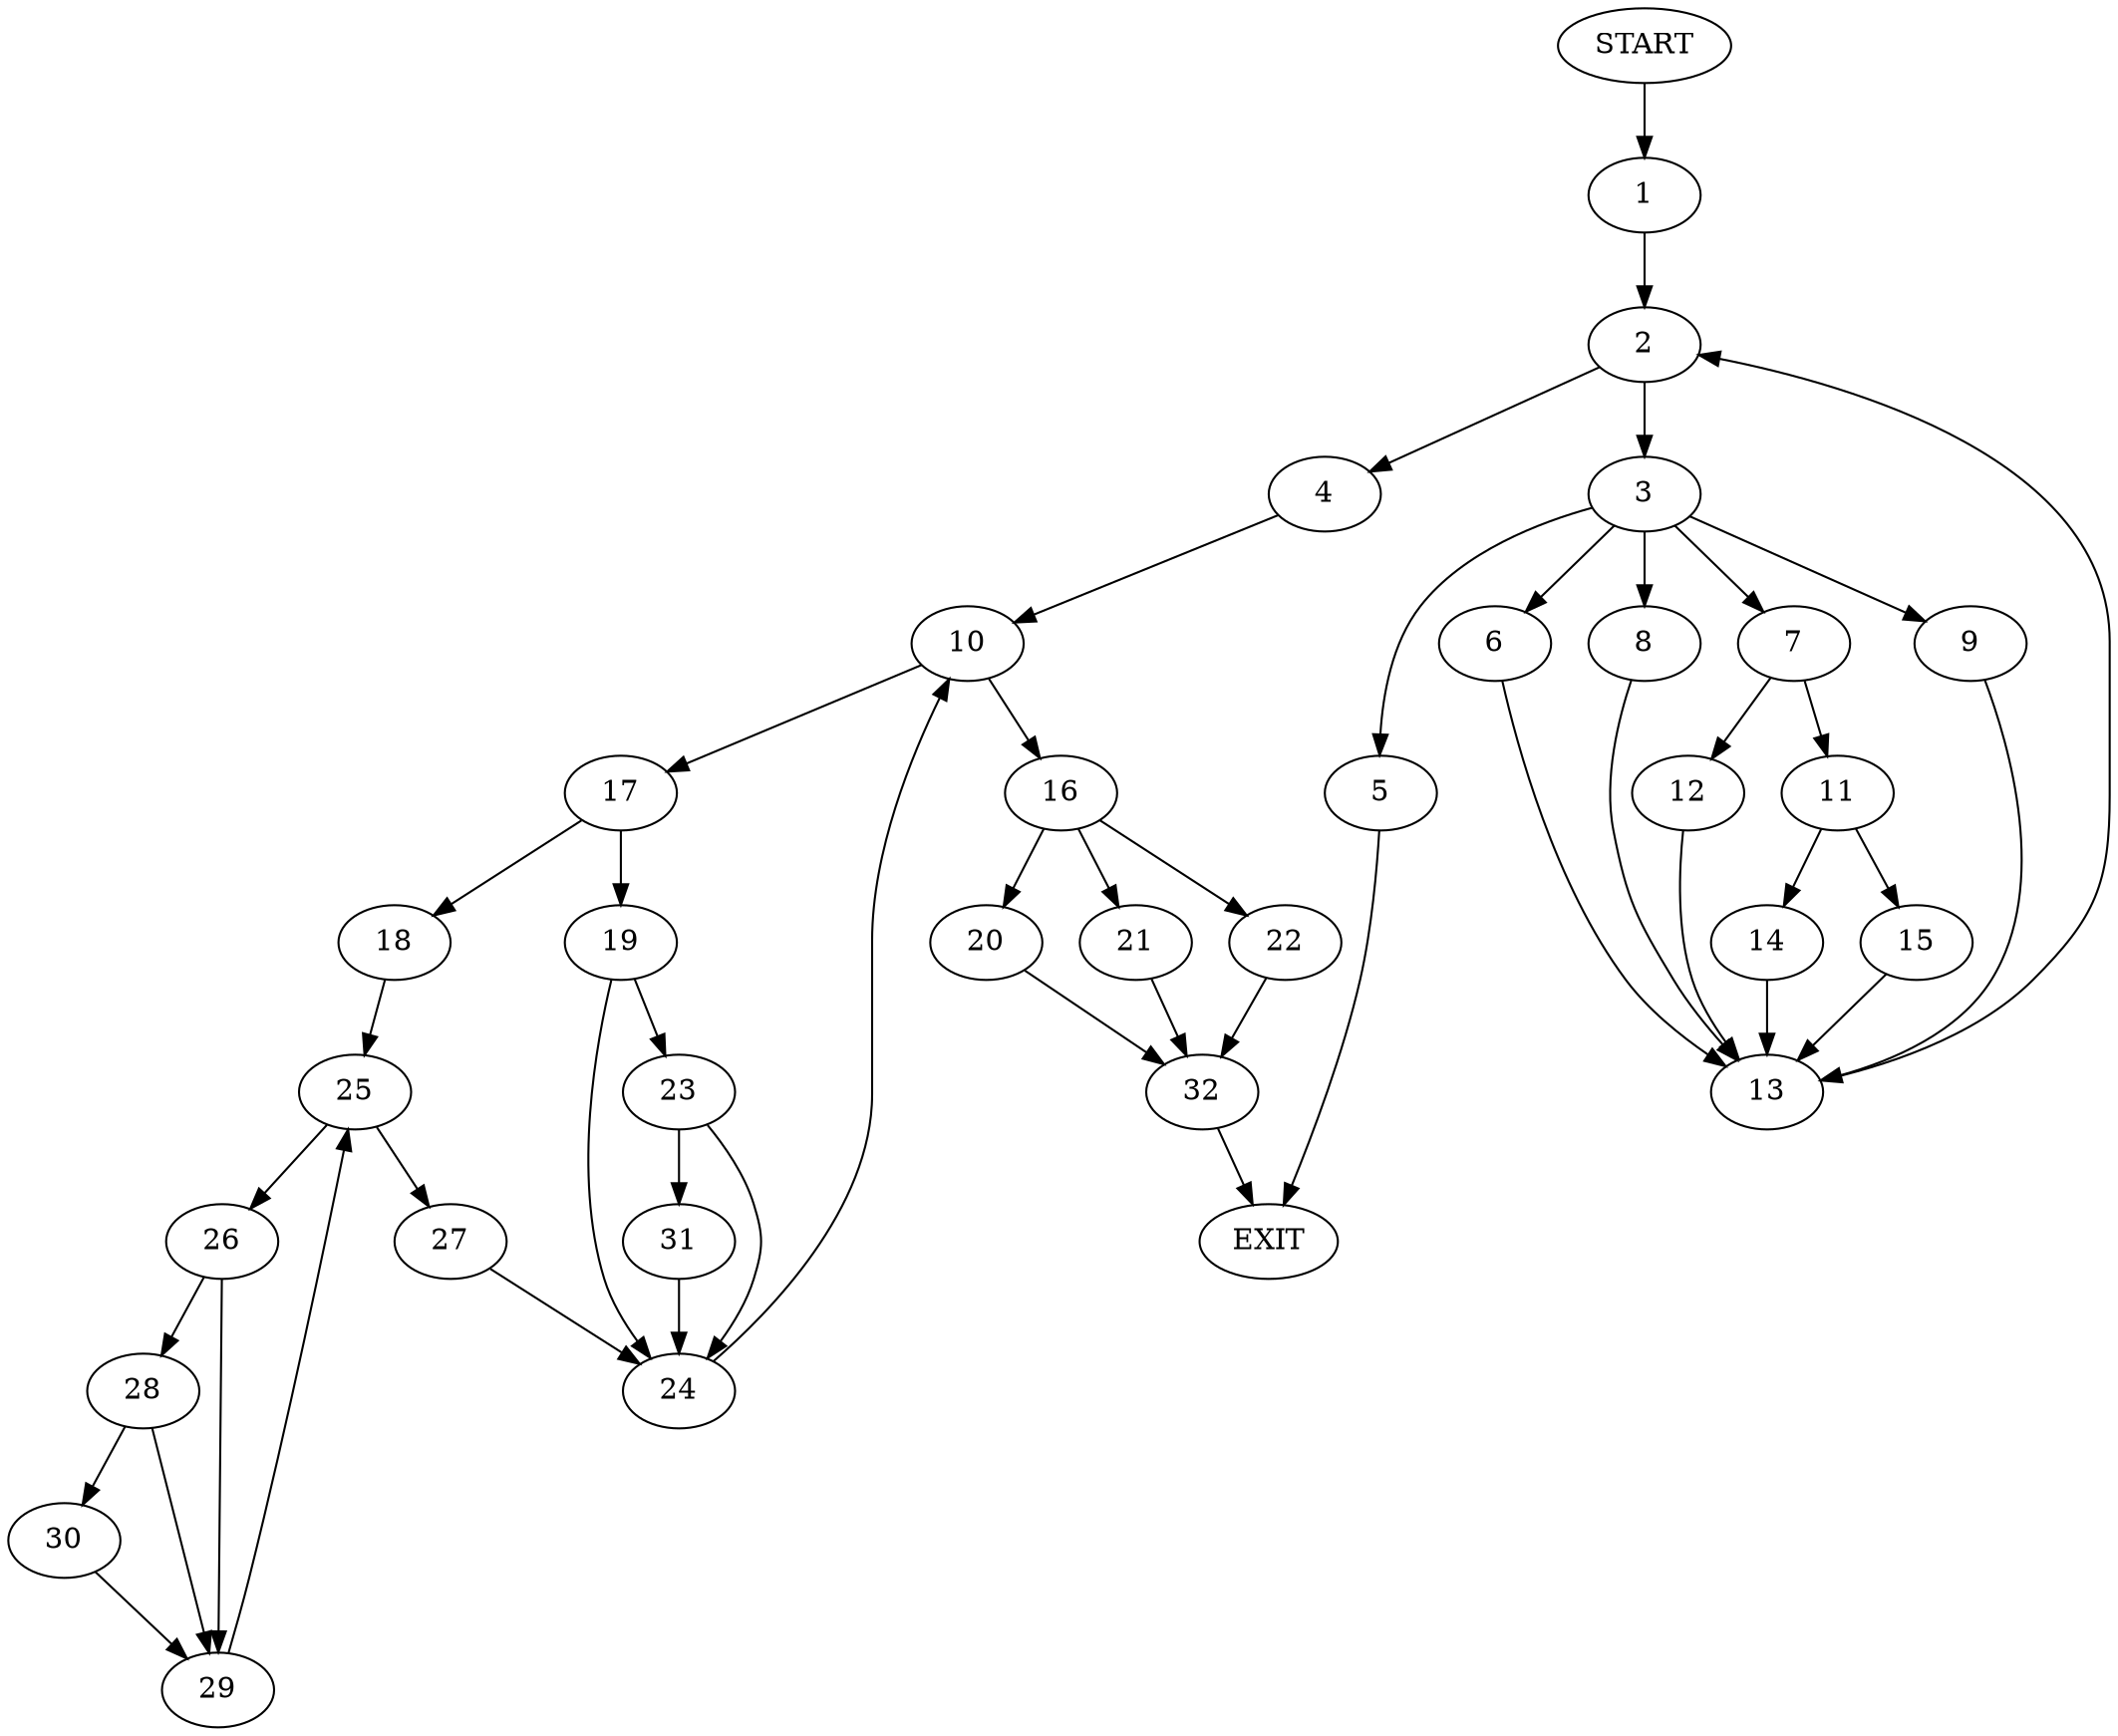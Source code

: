 digraph {
0 [label="START"]
33 [label="EXIT"]
0 -> 1
1 -> 2
2 -> 3
2 -> 4
3 -> 5
3 -> 6
3 -> 7
3 -> 8
3 -> 9
4 -> 10
5 -> 33
7 -> 11
7 -> 12
9 -> 13
6 -> 13
8 -> 13
12 -> 13
11 -> 14
11 -> 15
15 -> 13
14 -> 13
13 -> 2
10 -> 16
10 -> 17
17 -> 18
17 -> 19
16 -> 20
16 -> 21
16 -> 22
19 -> 23
19 -> 24
18 -> 25
25 -> 26
25 -> 27
27 -> 24
26 -> 28
26 -> 29
28 -> 30
28 -> 29
29 -> 25
30 -> 29
24 -> 10
23 -> 31
23 -> 24
31 -> 24
22 -> 32
21 -> 32
20 -> 32
32 -> 33
}
